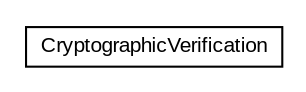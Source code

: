 #!/usr/local/bin/dot
#
# Class diagram 
# Generated by UMLGraph version R5_6-24-gf6e263 (http://www.umlgraph.org/)
#

digraph G {
	edge [fontname="arial",fontsize=10,labelfontname="arial",labelfontsize=10];
	node [fontname="arial",fontsize=10,shape=plaintext];
	nodesep=0.25;
	ranksep=0.5;
	// eu.europa.esig.dss.validation.process.bbb.cv.CryptographicVerification
	c25981 [label=<<table title="eu.europa.esig.dss.validation.process.bbb.cv.CryptographicVerification" border="0" cellborder="1" cellspacing="0" cellpadding="2" port="p" href="./CryptographicVerification.html">
		<tr><td><table border="0" cellspacing="0" cellpadding="1">
<tr><td align="center" balign="center"> CryptographicVerification </td></tr>
		</table></td></tr>
		</table>>, URL="./CryptographicVerification.html", fontname="arial", fontcolor="black", fontsize=10.0];
}

